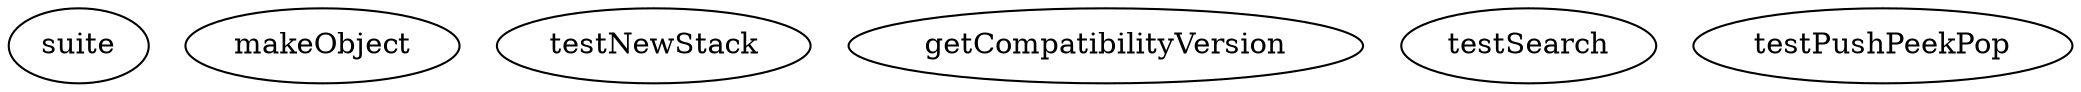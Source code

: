 digraph G {
suite;
makeObject;
testNewStack;
getCompatibilityVersion;
testSearch;
testPushPeekPop;
}
